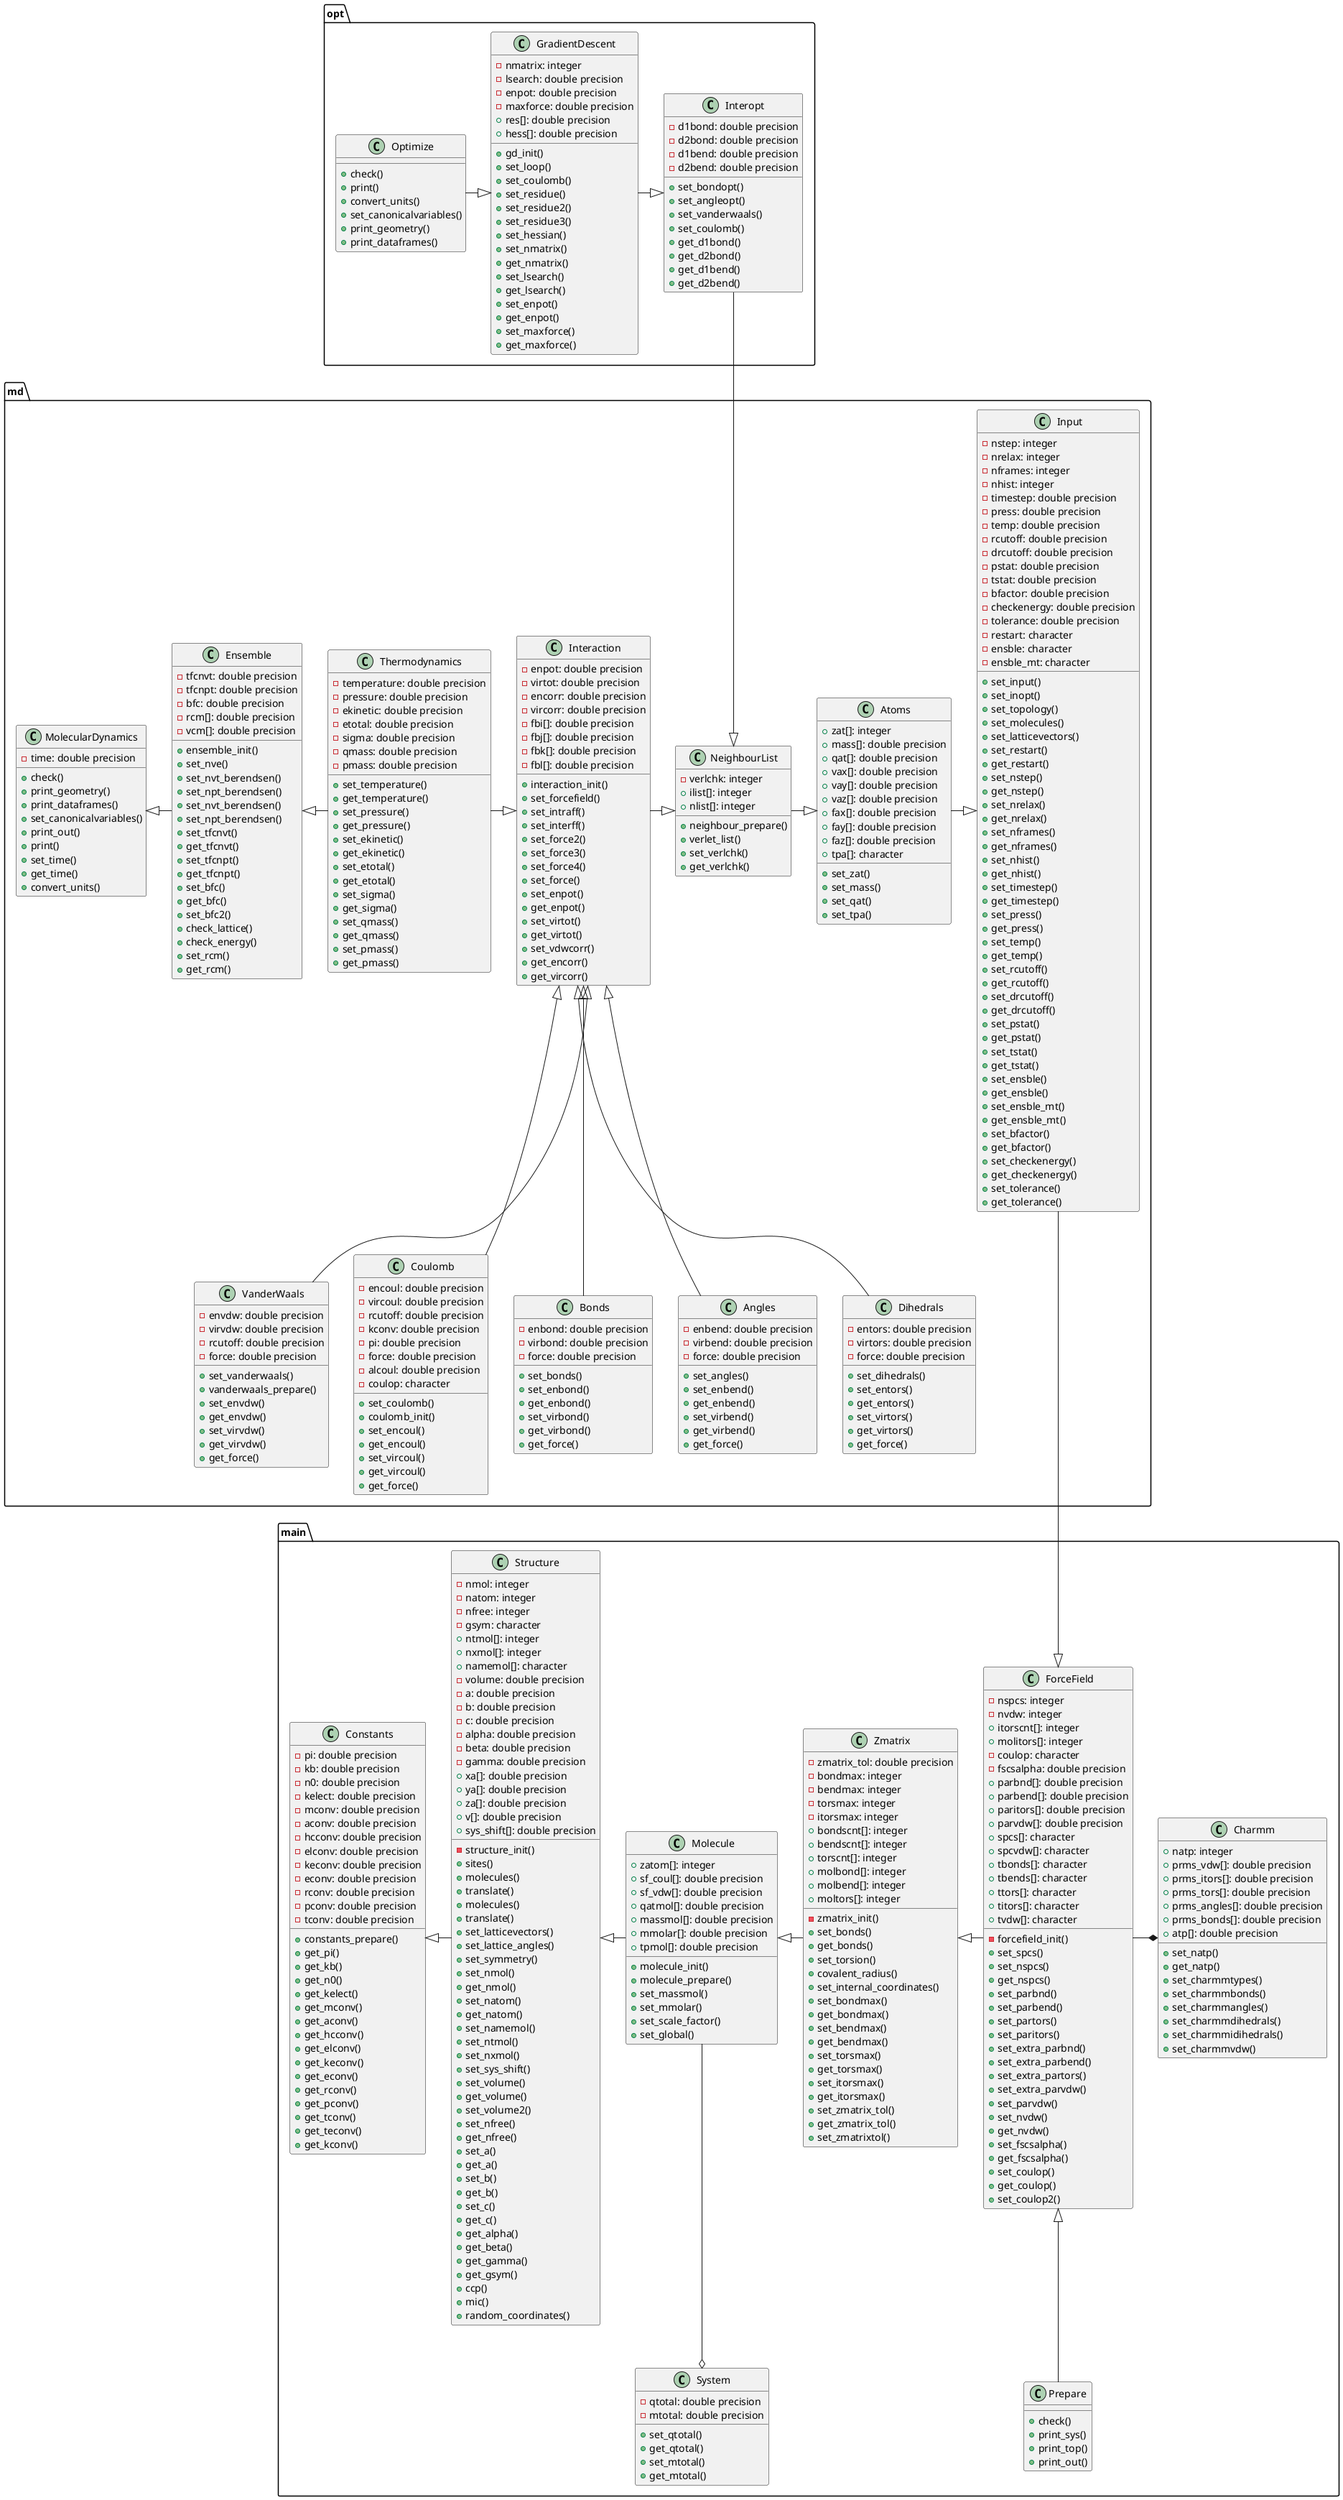 @startuml
package main{
class Constants{
    - pi: double precision
    - kb: double precision
    - n0: double precision
    - kelect: double precision
    - mconv: double precision
    - aconv: double precision
    - hcconv: double precision
    - elconv: double precision
    - keconv: double precision
    - econv: double precision
    - rconv: double precision
    - pconv: double precision
    - tconv: double precision
    + constants_prepare()
    + get_pi()
    + get_kb()
    + get_n0()
    + get_kelect()
    + get_mconv()
    + get_aconv()
    + get_hcconv()
    + get_elconv()
    + get_keconv()
    + get_econv()
    + get_rconv()
    + get_pconv()
    + get_tconv()
    + get_teconv()
    + get_kconv()
}
class Structure{
    - nmol: integer
    - natom: integer
    - nfree: integer
    - gsym: character
    + ntmol[]: integer
    + nxmol[]: integer
    + namemol[]: character
    - volume: double precision
    - a: double precision
    - b: double precision
    - c: double precision
    - alpha: double precision
    - beta: double precision
    - gamma: double precision
    + xa[]: double precision
    + ya[]: double precision
    + za[]: double precision
    + v[]: double precision
    + sys_shift[]: double precision
    - structure_init()
    + sites()
    + molecules()
    + translate()
    + molecules()
    + translate()
    + set_latticevectors()
    + set_lattice_angles()
    + set_symmetry()
    + set_nmol()
    + get_nmol()
    + set_natom()
    + get_natom()
    + set_namemol()
    + set_ntmol()
    + set_nxmol()
    + set_sys_shift()
    + set_volume()
    + get_volume()
    + set_volume2()
    + set_nfree()
    + get_nfree()
    + set_a()
    + get_a()
    + set_b()
    + get_b()
    + set_c()
    + get_c()
    + get_alpha()
    + get_beta()
    + get_gamma()
    + get_gsym()
    + ccp()
    + mic()
    + random_coordinates()
}
Constants <|- Structure
class Molecule{
    + zatom[]: integer
    + sf_coul[]: double precision
    + sf_vdw[]: double precision
    + qatmol[]: double precision
    + massmol[]: double precision
    + mmolar[]: double precision
    + tpmol[]: double precision
    + molecule_init()
    + molecule_prepare()
    + set_massmol()
    + set_mmolar()
    + set_scale_factor()
    + set_global()
}
Structure <|- Molecule
class System{
    - qtotal: double precision
    - mtotal: double precision
    + set_qtotal()
    + get_qtotal()
    + set_mtotal()
    + get_mtotal()
}
Molecule --o System
class Zmatrix{
    - zmatrix_tol: double precision
    - bondmax: integer
    - bendmax: integer
    - torsmax: integer
    - itorsmax: integer
    + bondscnt[]: integer
    + bendscnt[]: integer
    + torscnt[]: integer
    + molbond[]: integer
    + molbend[]: integer
    + moltors[]: integer
    - zmatrix_init()
    + set_bonds()
    + get_bonds()
    + set_torsion()
    + covalent_radius()
    + set_internal_coordinates()
    + set_bondmax()
    + get_bondmax()
    + set_bendmax()
    + get_bendmax()
    + set_torsmax()
    + get_torsmax()
    + set_itorsmax()
    + get_itorsmax()
    + set_zmatrix_tol()
    + get_zmatrix_tol()
    + set_zmatrixtol()
}
Molecule <|- Zmatrix
class ForceField{
    - nspcs: integer
    - nvdw: integer
    + itorscnt[]: integer
    + molitors[]: integer
    - coulop: character
    - fscsalpha: double precision
    + parbnd[]: double precision
    + parbend[]: double precision
    + paritors[]: double precision
    + parvdw[]: double precision
    + spcs[]: character
    + spcvdw[]: character
    + tbonds[]: character
    + tbends[]: character
    + ttors[]: character
    + titors[]: character
    + tvdw[]: character
    - forcefield_init()
    + set_spcs()
    + set_nspcs()
    + get_nspcs()
    + set_parbnd()
    + set_parbend()
    + set_partors()
    + set_paritors()
    + set_extra_parbnd()
    + set_extra_parbend()
    + set_extra_partors()
    + set_extra_parvdw()
    + set_parvdw()
    + set_nvdw()
    + get_nvdw()
    + set_fscsalpha()
    + get_fscsalpha()
    + set_coulop()
    + get_coulop()
    + set_coulop2()
}
Zmatrix <|- ForceField
class Charmm{
    + natp: integer
    + prms_vdw[]: double precision
    + prms_itors[]: double precision
    + prms_tors[]: double precision
    + prms_angles[]: double precision
    + prms_bonds[]: double precision
    + atp[]: double precision
    + set_natp()
    + get_natp()
    + set_charmmtypes()
    + set_charmmbonds()
    + set_charmmangles()
    + set_charmmdihedrals()
    + set_charmmidihedrals()
    + set_charmmvdw()
}
ForceField -* Charmm
class Prepare{
    + check()
    + print_sys()
    + print_top()
    + print_out()
}
ForceField <|-- Prepare
}
' Fim do pacote main
package md {
class Input{
    - nstep: integer
    - nrelax: integer
    - nframes: integer
    - nhist: integer
    - timestep: double precision
    - press: double precision
    - temp: double precision
    - rcutoff: double precision
    - drcutoff: double precision
    - pstat: double precision
    - tstat: double precision
    - bfactor: double precision
    - checkenergy: double precision
    - tolerance: double precision
    - restart: character
    - ensble: character
    - ensble_mt: character
    + set_input()
    + set_inopt()
    + set_topology()
    + set_molecules()
    + set_latticevectors()
    + set_restart()
    + get_restart()
    + set_nstep()
    + get_nstep()
    + set_nrelax()
    + get_nrelax()
    + set_nframes()
    + get_nframes()
    + set_nhist()
    + get_nhist()
    + set_timestep()
    + get_timestep()
    + set_press()
    + get_press()
    + set_temp()
    + get_temp()
    + set_rcutoff()
    + get_rcutoff()
    + set_drcutoff()
    + get_drcutoff()
    + set_pstat()
    + get_pstat()
    + set_tstat()
    + get_tstat()
    + set_ensble()
    + get_ensble()
    + set_ensble_mt()
    + get_ensble_mt()
    + set_bfactor()
    + get_bfactor()
    + set_checkenergy()
    + get_checkenergy()
    + set_tolerance()
    + get_tolerance()
}
Input ---|> ForceField
class Atoms{
    + zat[]: integer
    + mass[]: double precision
    + qat[]: double precision
    + vax[]: double precision
    + vay[]: double precision
    + vaz[]: double precision
    + fax[]: double precision
    + fay[]: double precision
    + faz[]: double precision
    + tpa[]: character
    + set_zat()
    + set_mass()
    + set_qat()
    + set_tpa()
}
Atoms -|> Input
class NeighbourList{
    - verlchk: integer
    + ilist[]: integer
    + nlist[]: integer
    + neighbour_prepare()
    + verlet_list()
    + set_verlchk()
    + get_verlchk()
}
NeighbourList -|> Atoms
class Interaction{
    - enpot: double precision
    - virtot: double precision
    - encorr: double precision
    - vircorr: double precision
    - fbi[]: double precision
    - fbj[]: double precision
    - fbk[]: double precision
    - fbl[]: double precision
    + interaction_init()
    + set_forcefield()
    + set_intraff()
    + set_interff()
    + set_force2()
    + set_force3()
    + set_force4()
    + set_force()
    + set_enpot()
    + get_enpot()
    + set_virtot()
    + get_virtot()
    + set_vdwcorr()
    + get_encorr()
    + get_vircorr()
}
Interaction -|> NeighbourList
class Thermodynamics{
    - temperature: double precision
    - pressure: double precision
    - ekinetic: double precision
    - etotal: double precision
    - sigma: double precision
    - qmass: double precision
    - pmass: double precision
    + set_temperature()
    + get_temperature()
    + set_pressure()
    + get_pressure()
    + set_ekinetic()
    + get_ekinetic()
    + set_etotal()
    + get_etotal()
    + set_sigma()
    + get_sigma()
    + set_qmass()
    + get_qmass()
    + set_pmass()
    + get_pmass()
}
Thermodynamics -|> Interaction
class VanderWaals{
    - envdw: double precision
    - virvdw: double precision
    - rcutoff: double precision
    - force: double precision
    + set_vanderwaals()
    + vanderwaals_prepare()
    + set_envdw()
    + get_envdw()
    + set_virvdw()
    + get_virvdw()
    + get_force()
}
Interaction <|-- VanderWaals
class Coulomb{
    - encoul: double precision
    - vircoul: double precision
    - rcutoff: double precision
    - kconv: double precision
    - pi: double precision
    - force: double precision
    - alcoul: double precision
    - coulop: character
    + set_coulomb()
    + coulomb_init()
    + set_encoul()
    + get_encoul()
    + set_vircoul()
    + get_vircoul()
    + get_force()
}
Interaction <|-- Coulomb
class Bonds{
    - enbond: double precision
    - virbond: double precision
    - force: double precision
    + set_bonds()
    + set_enbond()
    + get_enbond()
    + set_virbond()
    + get_virbond()
    + get_force()
}
Interaction <|-- Bonds
class Angles{
    - enbend: double precision
    - virbend: double precision
    - force: double precision
    + set_angles()
    + set_enbend()
    + get_enbend()
    + set_virbend()
    + get_virbend()
    + get_force()
}
Interaction <|-- Angles
class Dihedrals{
    - entors: double precision
    - virtors: double precision
    - force: double precision
    + set_dihedrals()
    + set_entors()
    + get_entors()
    + set_virtors()
    + get_virtors()
    + get_force()
}
Interaction <|-- Dihedrals
class Ensemble{
    - tfcnvt: double precision
    - tfcnpt: double precision
    - bfc: double precision
    - rcm[]: double precision
    - vcm[]: double precision
    + ensemble_init()
    + set_nve()
    + set_nvt_berendsen()
    + set_npt_berendsen()
    + set_nvt_berendsen()
    + set_npt_berendsen()
    + set_tfcnvt()
    + get_tfcnvt()
    + set_tfcnpt()
    + get_tfcnpt()
    + set_bfc()
    + get_bfc()
    + set_bfc2()
    + check_lattice()
    + check_energy()
    + set_rcm()
    + get_rcm()
}
Ensemble <|- Thermodynamics
class MolecularDynamics{
    - time: double precision
    + check()
    + print_geometry()
    + print_dataframes()
    + set_canonicalvariables()
    + print_out()
    + print()
    + set_time()
    + get_time()
    + convert_units()
}
MolecularDynamics <|- Ensemble
}
package opt {
class Interopt{
    - d1bond: double precision
    - d2bond: double precision
    - d1bend: double precision
    - d2bend: double precision
    + set_bondopt()
    + set_angleopt()
    + set_vanderwaals()
    + set_coulomb()
    + get_d1bond()
    + get_d2bond()
    + get_d1bend()
    + get_d2bend()
}
Interopt --|> NeighbourList
class GradientDescent{
    - nmatrix: integer
    - lsearch: double precision
    - enpot: double precision
    - maxforce: double precision
    + res[]: double precision
    + hess[]: double precision
    + gd_init()
    + set_loop()
    + set_coulomb()
    + set_residue()
    + set_residue2()
    + set_residue3()
    + set_hessian()
    + set_nmatrix()
    + get_nmatrix()
    + set_lsearch()
    + get_lsearch()
    + set_enpot()
    + get_enpot()
    + set_maxforce()
    + get_maxforce()
}
GradientDescent -|> Interopt
class Optimize{
    + check()
    + print()
    + convert_units()
    + set_canonicalvariables()
    + print_geometry()
    + print_dataframes()
}
Optimize -|> GradientDescent
}
@enduml
